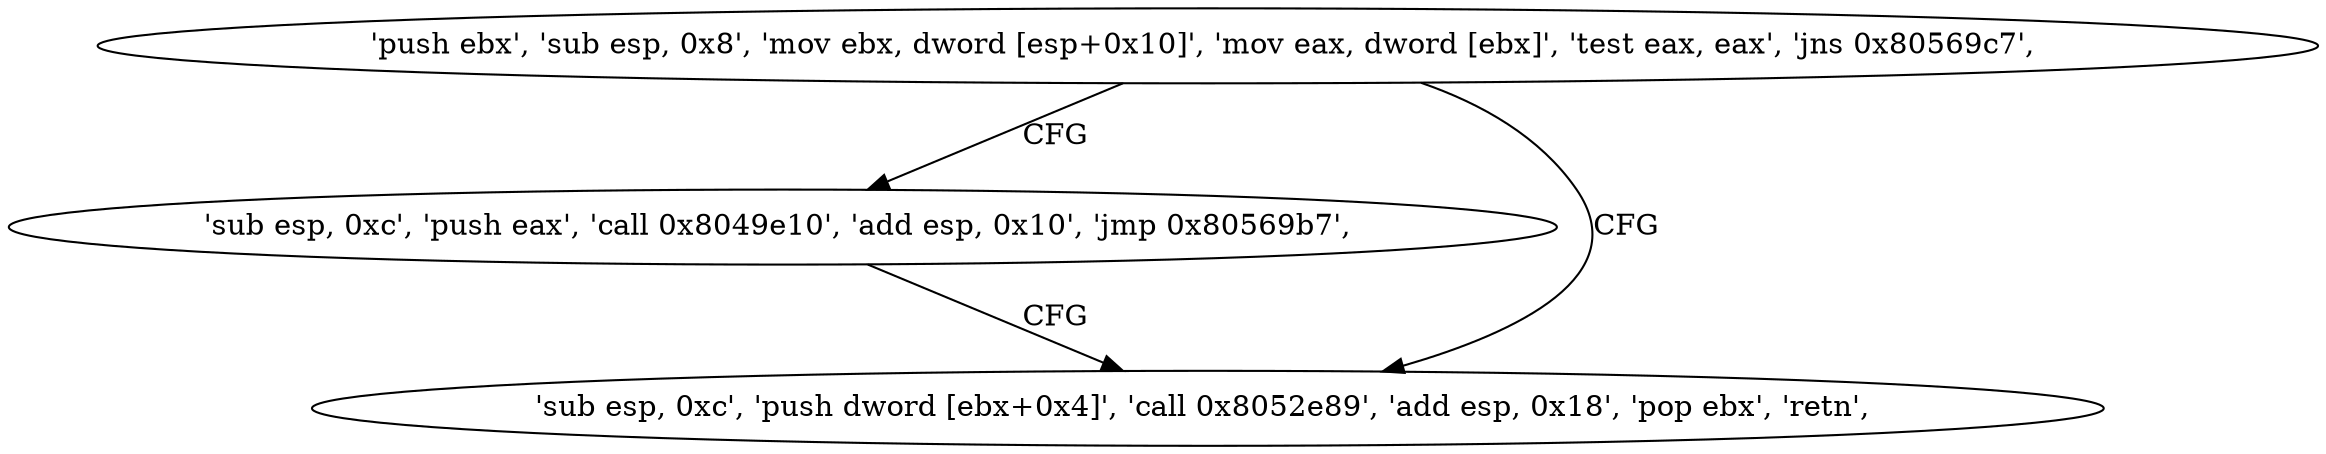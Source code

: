 digraph "func" {
"134572457" [label = "'push ebx', 'sub esp, 0x8', 'mov ebx, dword [esp+0x10]', 'mov eax, dword [ebx]', 'test eax, eax', 'jns 0x80569c7', " ]
"134572487" [label = "'sub esp, 0xc', 'push eax', 'call 0x8049e10', 'add esp, 0x10', 'jmp 0x80569b7', " ]
"134572471" [label = "'sub esp, 0xc', 'push dword [ebx+0x4]', 'call 0x8052e89', 'add esp, 0x18', 'pop ebx', 'retn', " ]
"134572457" -> "134572487" [ label = "CFG" ]
"134572457" -> "134572471" [ label = "CFG" ]
"134572487" -> "134572471" [ label = "CFG" ]
}
